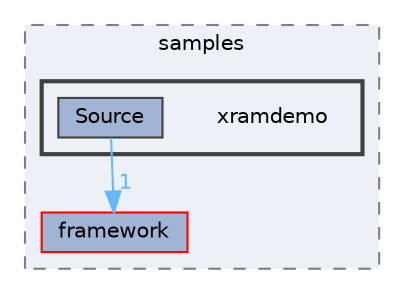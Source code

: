 digraph "techstorm/lib/OpenAL 1.1 SDK/samples/xramdemo"
{
 // LATEX_PDF_SIZE
  bgcolor="transparent";
  edge [fontname=Helvetica,fontsize=10,labelfontname=Helvetica,labelfontsize=10];
  node [fontname=Helvetica,fontsize=10,shape=box,height=0.2,width=0.4];
  compound=true
  subgraph clusterdir_ad8770f1af3a139d11f948b20e0c6a7b {
    graph [ bgcolor="#edf0f7", pencolor="grey50", label="samples", fontname=Helvetica,fontsize=10 style="filled,dashed", URL="dir_ad8770f1af3a139d11f948b20e0c6a7b.html",tooltip=""]
  dir_40209ef98ebf683660e5fb7987566489 [label="framework", fillcolor="#a2b4d6", color="red", style="filled", URL="dir_40209ef98ebf683660e5fb7987566489.html",tooltip=""];
  subgraph clusterdir_48002e89b6ea6e7a7a24c01530bbd288 {
    graph [ bgcolor="#edf0f7", pencolor="grey25", label="", fontname=Helvetica,fontsize=10 style="filled,bold", URL="dir_48002e89b6ea6e7a7a24c01530bbd288.html",tooltip=""]
    dir_48002e89b6ea6e7a7a24c01530bbd288 [shape=plaintext, label="xramdemo"];
  dir_97085a729002b4a81e14f19749ea192e [label="Source", fillcolor="#a2b4d6", color="grey25", style="filled", URL="dir_97085a729002b4a81e14f19749ea192e.html",tooltip=""];
  }
  }
  dir_97085a729002b4a81e14f19749ea192e->dir_40209ef98ebf683660e5fb7987566489 [headlabel="1", labeldistance=1.5 headhref="dir_000122_000052.html" href="dir_000122_000052.html" color="steelblue1" fontcolor="steelblue1"];
}
